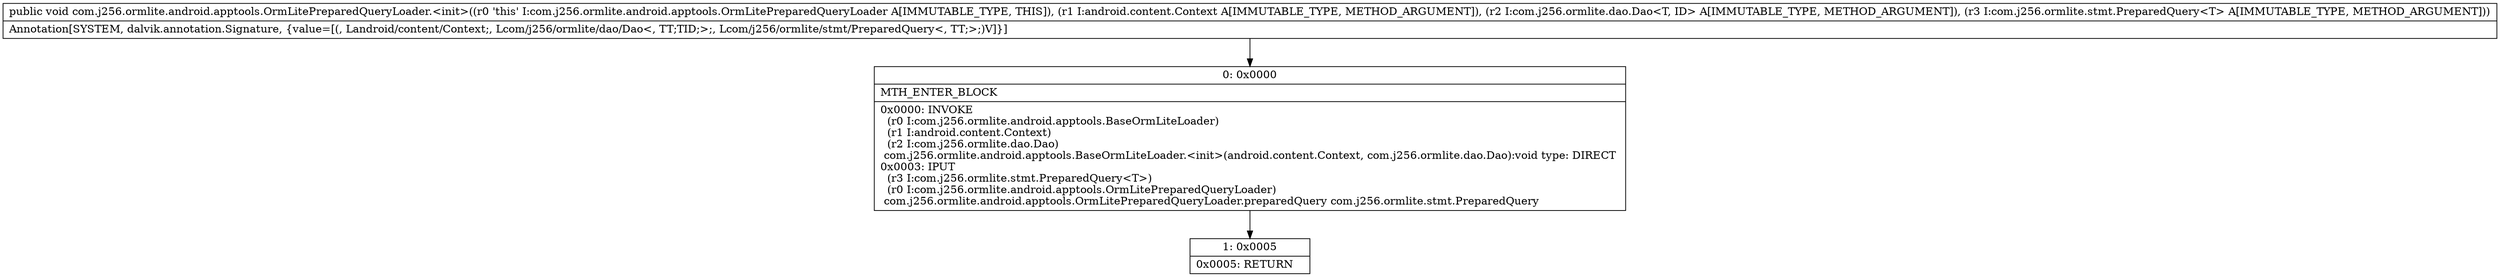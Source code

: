 digraph "CFG forcom.j256.ormlite.android.apptools.OrmLitePreparedQueryLoader.\<init\>(Landroid\/content\/Context;Lcom\/j256\/ormlite\/dao\/Dao;Lcom\/j256\/ormlite\/stmt\/PreparedQuery;)V" {
Node_0 [shape=record,label="{0\:\ 0x0000|MTH_ENTER_BLOCK\l|0x0000: INVOKE  \l  (r0 I:com.j256.ormlite.android.apptools.BaseOrmLiteLoader)\l  (r1 I:android.content.Context)\l  (r2 I:com.j256.ormlite.dao.Dao)\l com.j256.ormlite.android.apptools.BaseOrmLiteLoader.\<init\>(android.content.Context, com.j256.ormlite.dao.Dao):void type: DIRECT \l0x0003: IPUT  \l  (r3 I:com.j256.ormlite.stmt.PreparedQuery\<T\>)\l  (r0 I:com.j256.ormlite.android.apptools.OrmLitePreparedQueryLoader)\l com.j256.ormlite.android.apptools.OrmLitePreparedQueryLoader.preparedQuery com.j256.ormlite.stmt.PreparedQuery \l}"];
Node_1 [shape=record,label="{1\:\ 0x0005|0x0005: RETURN   \l}"];
MethodNode[shape=record,label="{public void com.j256.ormlite.android.apptools.OrmLitePreparedQueryLoader.\<init\>((r0 'this' I:com.j256.ormlite.android.apptools.OrmLitePreparedQueryLoader A[IMMUTABLE_TYPE, THIS]), (r1 I:android.content.Context A[IMMUTABLE_TYPE, METHOD_ARGUMENT]), (r2 I:com.j256.ormlite.dao.Dao\<T, ID\> A[IMMUTABLE_TYPE, METHOD_ARGUMENT]), (r3 I:com.j256.ormlite.stmt.PreparedQuery\<T\> A[IMMUTABLE_TYPE, METHOD_ARGUMENT]))  | Annotation[SYSTEM, dalvik.annotation.Signature, \{value=[(, Landroid\/content\/Context;, Lcom\/j256\/ormlite\/dao\/Dao\<, TT;TID;\>;, Lcom\/j256\/ormlite\/stmt\/PreparedQuery\<, TT;\>;)V]\}]\l}"];
MethodNode -> Node_0;
Node_0 -> Node_1;
}

